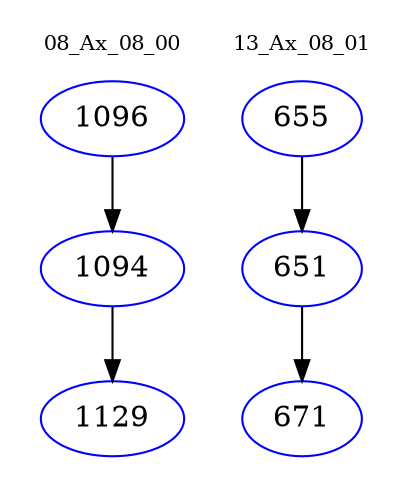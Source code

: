digraph{
subgraph cluster_0 {
color = white
label = "08_Ax_08_00";
fontsize=10;
T0_1096 [label="1096", color="blue"]
T0_1096 -> T0_1094 [color="black"]
T0_1094 [label="1094", color="blue"]
T0_1094 -> T0_1129 [color="black"]
T0_1129 [label="1129", color="blue"]
}
subgraph cluster_1 {
color = white
label = "13_Ax_08_01";
fontsize=10;
T1_655 [label="655", color="blue"]
T1_655 -> T1_651 [color="black"]
T1_651 [label="651", color="blue"]
T1_651 -> T1_671 [color="black"]
T1_671 [label="671", color="blue"]
}
}

